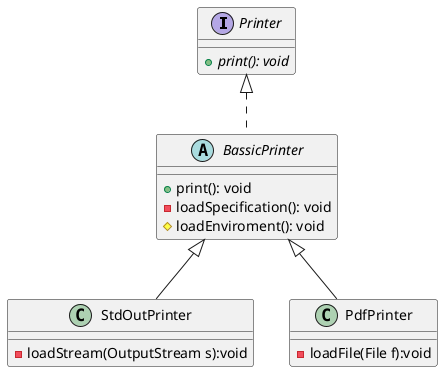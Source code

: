 @startuml

Printer <|-.BassicPrinter
BassicPrinter <|-- StdOutPrinter
BassicPrinter <|-- PdfPrinter

interface Printer{
+{abstract} print(): void
}

abstract class BassicPrinter {
+print(): void
-loadSpecification(): void
#loadEnviroment(): void
}

class StdOutPrinter {
-loadStream(OutputStream s):void
}

class PdfPrinter{
-loadFile(File f):void
}



@enduml